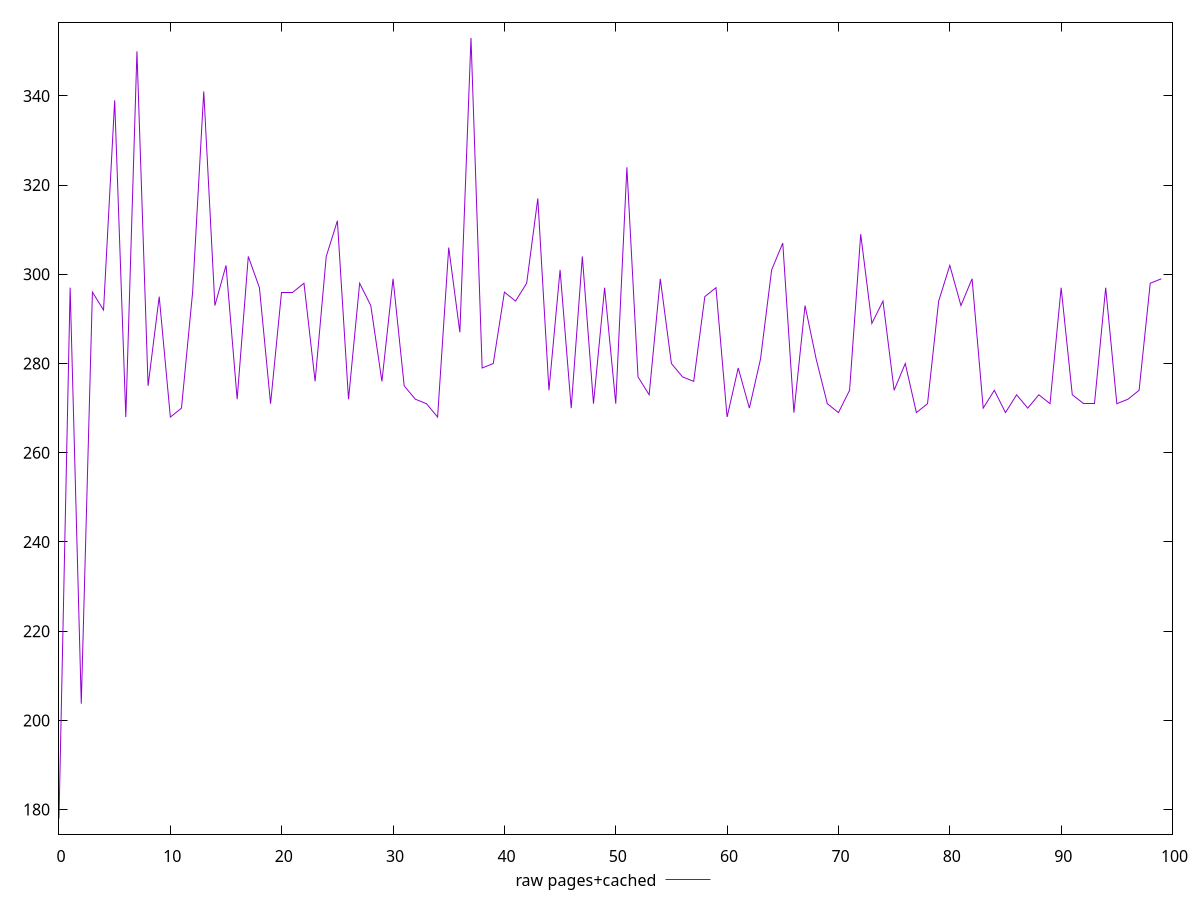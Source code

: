 $_rawPagesCached <<EOF
178
296.9999999999982
203.73649999999998
295.9999999999991
291.99999999999727
339.0000000000018
267.9999999999991
350
275
294.9999999999991
267.9999999999982
270
296
340.9999999999991
292.9999999999991
302
272
304
296.9999999999982
270.9999999999982
295.9999999999982
295.9999999999982
298
275.99999999999545
304
311.9999999999991
272
298.0000000000009
293
275.9999999999991
299
275
272
270.99999999999727
267.9999999999982
305.99999999999727
287.0000000000018
352.99999999999727
279
280
296.0000000000009
293.9999999999991
298.0000000000018
317
274
300.99999999999727
270
304
271
296.99999999999727
271
323.9999999999991
276.9999999999982
273
298.9999999999982
280
276.9999999999982
275.9999999999982
295
297.0000000000009
268
278.9999999999991
270
280.9999999999991
301
307
268.99999999999727
292.9999999999982
281
271
269
274
308.9999999999982
289
293.9999999999982
274
280
268.9999999999991
271.0000000000009
294
301.9999999999982
292.9999999999982
299
270.0000000000009
273.9999999999982
269
273
270.0000000000018
272.9999999999982
270.9999999999982
297
272.9999999999991
271
270.9999999999991
297
271.0000000000018
271.9999999999982
273.9999999999982
297.9999999999991
299.0000000000018
EOF
set key outside below
set terminal pngcairo
set output "report_00006_2020-11-02T20-21-41.718Z/total-blocking-time/pages+cached//raw.png"
set yrange [174.50000000000006:356.4999999999972]
plot $_rawPagesCached title "raw pages+cached" with line ,